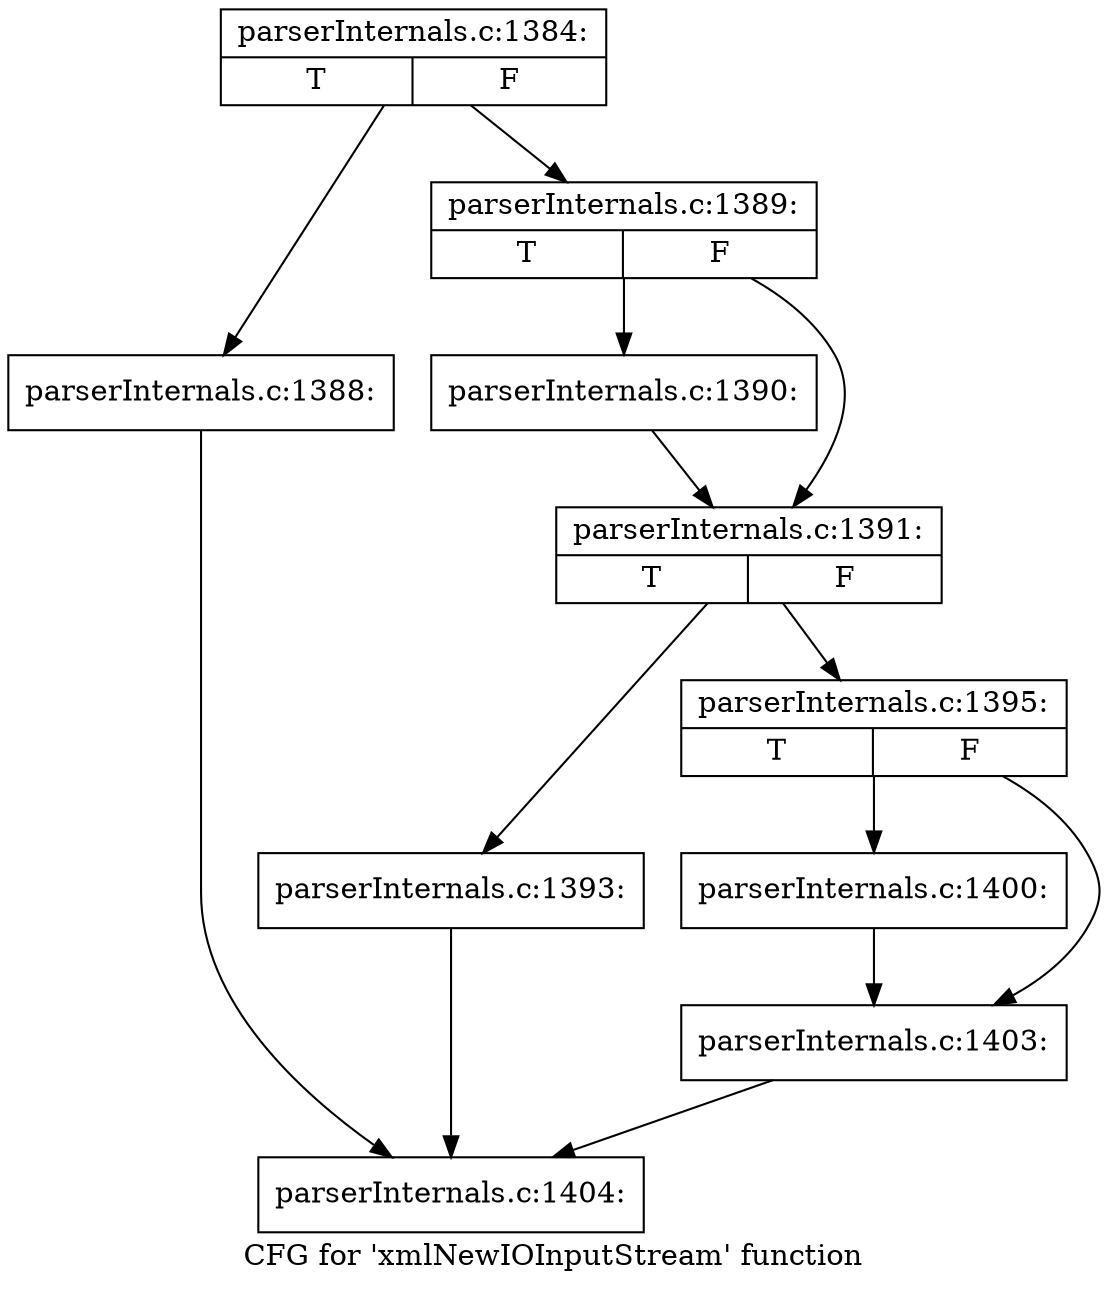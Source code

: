 digraph "CFG for 'xmlNewIOInputStream' function" {
	label="CFG for 'xmlNewIOInputStream' function";

	Node0x4f28ea0 [shape=record,label="{parserInternals.c:1384:|{<s0>T|<s1>F}}"];
	Node0x4f28ea0 -> Node0x4f29db0;
	Node0x4f28ea0 -> Node0x4f29e00;
	Node0x4f29db0 [shape=record,label="{parserInternals.c:1388:}"];
	Node0x4f29db0 -> Node0x4f24540;
	Node0x4f29e00 [shape=record,label="{parserInternals.c:1389:|{<s0>T|<s1>F}}"];
	Node0x4f29e00 -> Node0x4f2a260;
	Node0x4f29e00 -> Node0x4f2a2b0;
	Node0x4f2a260 [shape=record,label="{parserInternals.c:1390:}"];
	Node0x4f2a260 -> Node0x4f2a2b0;
	Node0x4f2a2b0 [shape=record,label="{parserInternals.c:1391:|{<s0>T|<s1>F}}"];
	Node0x4f2a2b0 -> Node0x4f2aba0;
	Node0x4f2a2b0 -> Node0x4f2b4b0;
	Node0x4f2aba0 [shape=record,label="{parserInternals.c:1393:}"];
	Node0x4f2aba0 -> Node0x4f24540;
	Node0x4f2b4b0 [shape=record,label="{parserInternals.c:1395:|{<s0>T|<s1>F}}"];
	Node0x4f2b4b0 -> Node0x4f2c080;
	Node0x4f2b4b0 -> Node0x4f2c5c0;
	Node0x4f2c080 [shape=record,label="{parserInternals.c:1400:}"];
	Node0x4f2c080 -> Node0x4f2c5c0;
	Node0x4f2c5c0 [shape=record,label="{parserInternals.c:1403:}"];
	Node0x4f2c5c0 -> Node0x4f24540;
	Node0x4f24540 [shape=record,label="{parserInternals.c:1404:}"];
}
